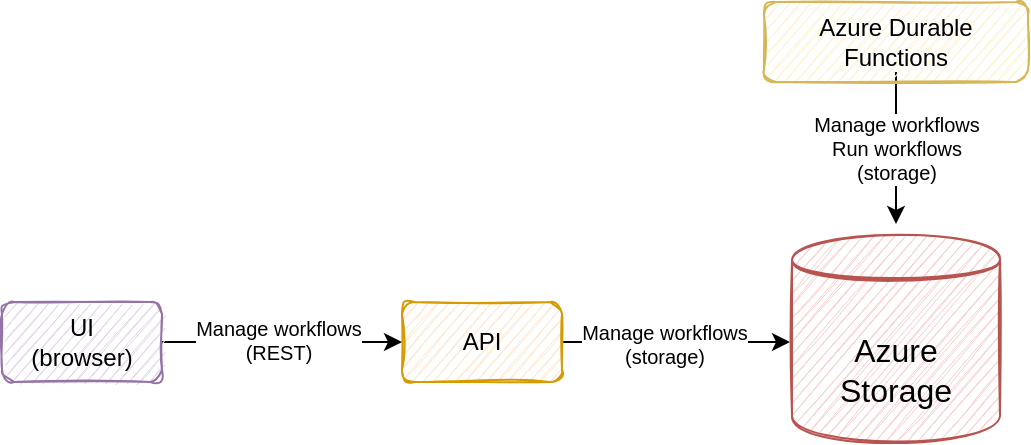 <mxfile version="13.9.9" type="device"><diagram id="VXLdp9_0gb5skO2kyKBa" name="Page-1"><mxGraphModel dx="946" dy="587" grid="1" gridSize="10" guides="1" tooltips="1" connect="1" arrows="1" fold="1" page="1" pageScale="1" pageWidth="827" pageHeight="1169" math="0" shadow="0"><root><mxCell id="0"/><mxCell id="1" parent="0"/><mxCell id="nzUQvSkKueNvl9NMvaPP-20" style="edgeStyle=orthogonalEdgeStyle;rounded=0;orthogonalLoop=1;jettySize=auto;html=1;" parent="1" source="nzUQvSkKueNvl9NMvaPP-8" edge="1"><mxGeometry relative="1" as="geometry"><mxPoint x="471" y="250" as="targetPoint"/></mxGeometry></mxCell><mxCell id="nzUQvSkKueNvl9NMvaPP-21" value="Manage workflows&lt;br style=&quot;font-size: 10px&quot;&gt;(storage)" style="edgeLabel;html=1;align=center;verticalAlign=middle;resizable=0;points=[];fontSize=10;" parent="nzUQvSkKueNvl9NMvaPP-20" vertex="1" connectable="0"><mxGeometry x="0.25" y="-1" relative="1" as="geometry"><mxPoint x="-20" y="-1" as="offset"/></mxGeometry></mxCell><mxCell id="nzUQvSkKueNvl9NMvaPP-8" value="API" style="rounded=1;whiteSpace=wrap;html=1;fillColor=#ffe6cc;strokeColor=#d79b00;sketch=1;" parent="1" vertex="1"><mxGeometry x="277" y="230" width="80" height="40" as="geometry"/></mxCell><mxCell id="nzUQvSkKueNvl9NMvaPP-23" style="edgeStyle=orthogonalEdgeStyle;rounded=0;orthogonalLoop=1;jettySize=auto;html=1;entryX=0;entryY=0.5;entryDx=0;entryDy=0;" parent="1" source="nzUQvSkKueNvl9NMvaPP-34" target="nzUQvSkKueNvl9NMvaPP-8" edge="1"><mxGeometry relative="1" as="geometry"><mxPoint x="192" y="250" as="sourcePoint"/></mxGeometry></mxCell><mxCell id="nzUQvSkKueNvl9NMvaPP-24" value="Manage workflows&lt;br style=&quot;font-size: 10px&quot;&gt;(REST)" style="edgeLabel;html=1;align=center;verticalAlign=middle;resizable=0;points=[];fontSize=10;" parent="nzUQvSkKueNvl9NMvaPP-23" vertex="1" connectable="0"><mxGeometry x="-0.035" y="-3" relative="1" as="geometry"><mxPoint y="-4" as="offset"/></mxGeometry></mxCell><mxCell id="nzUQvSkKueNvl9NMvaPP-27" value="Azure Storage" style="shape=datastore;whiteSpace=wrap;html=1;fontSize=16;sketch=1;fillColor=#f8cecc;strokeColor=#b85450;" parent="1" vertex="1"><mxGeometry x="472" y="196" width="104" height="104" as="geometry"/></mxCell><mxCell id="nzUQvSkKueNvl9NMvaPP-34" value="UI&lt;br&gt;(browser)" style="rounded=1;whiteSpace=wrap;html=1;fillColor=#e1d5e7;strokeColor=#9673a6;sketch=1;" parent="1" vertex="1"><mxGeometry x="77" y="230" width="80" height="40" as="geometry"/></mxCell><mxCell id="nzUQvSkKueNvl9NMvaPP-36" value="Manage workflows&lt;br&gt;Run workflows&lt;br&gt;(storage)" style="edgeStyle=orthogonalEdgeStyle;rounded=0;orthogonalLoop=1;jettySize=auto;html=1;fontSize=10;" parent="1" edge="1"><mxGeometry relative="1" as="geometry"><mxPoint x="524" y="191" as="targetPoint"/><mxPoint x="524" y="115" as="sourcePoint"/></mxGeometry></mxCell><mxCell id="nzUQvSkKueNvl9NMvaPP-35" value="Azure Durable Functions" style="rounded=1;whiteSpace=wrap;html=1;fillColor=#fff2cc;strokeColor=#d6b656;sketch=1;" parent="1" vertex="1"><mxGeometry x="458" y="80" width="132" height="40" as="geometry"/></mxCell></root></mxGraphModel></diagram></mxfile>